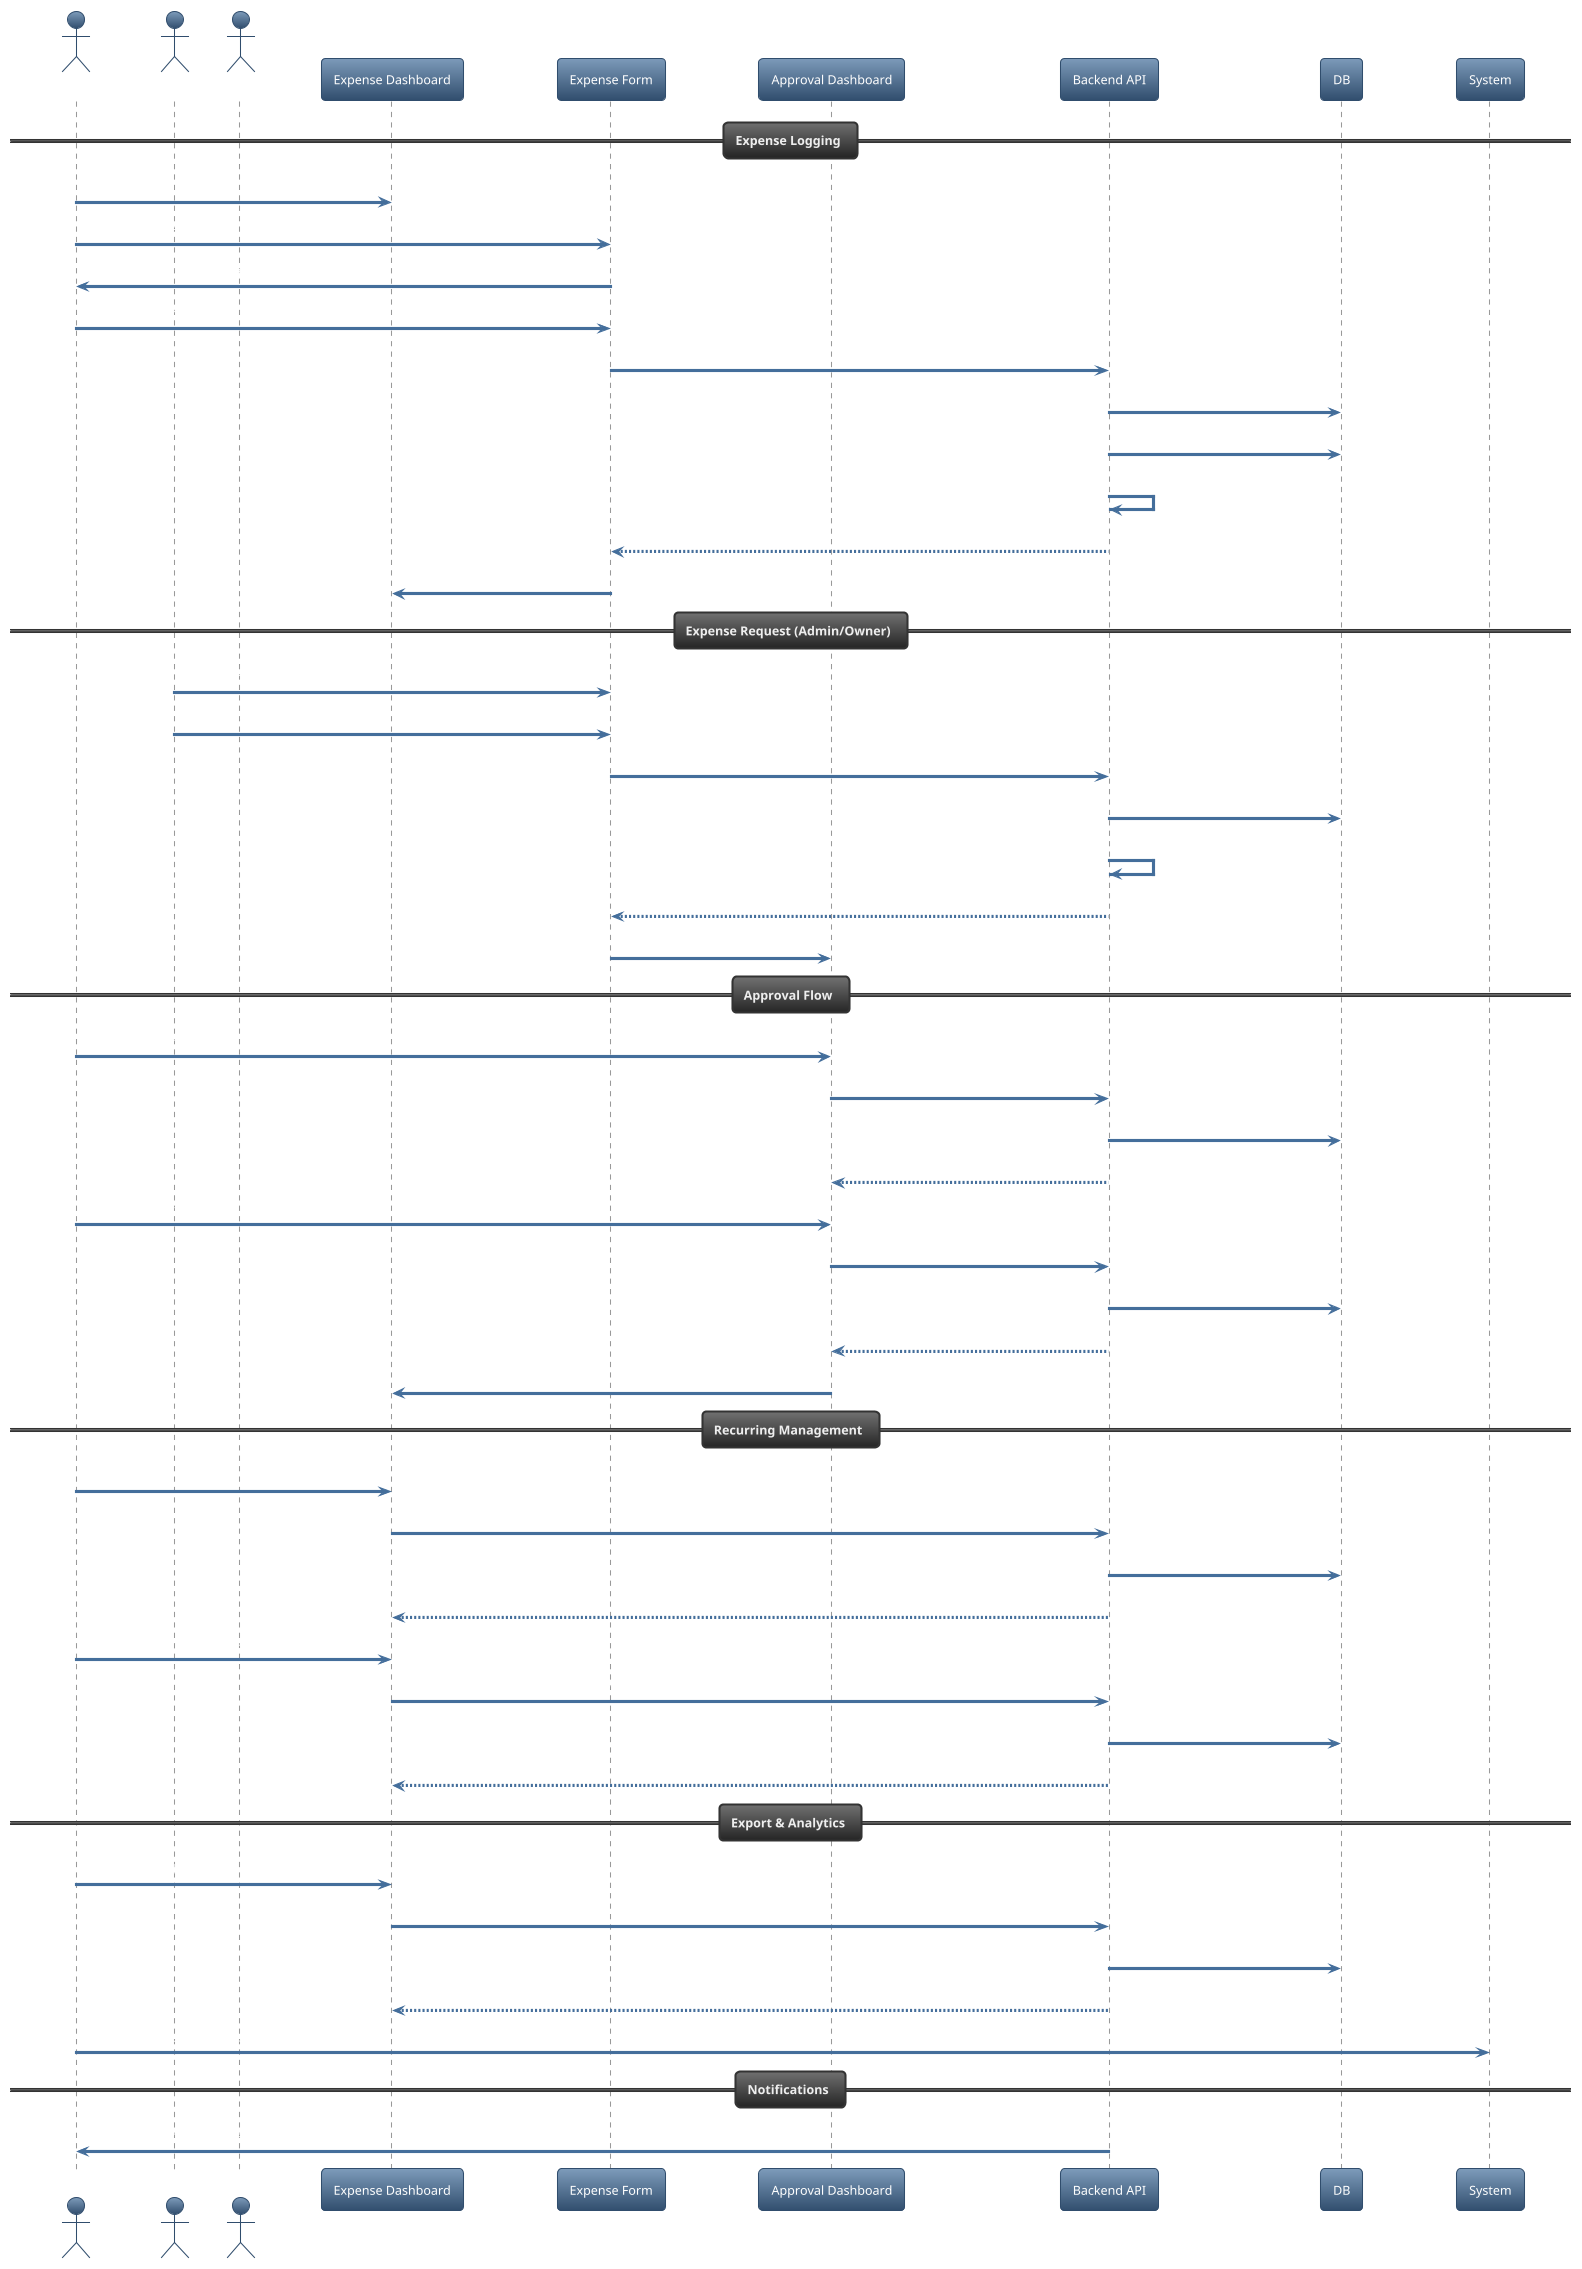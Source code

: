 @startuml financial_manager_expense_flow
!theme spacelab
' Financial Manager E2E Expense Flow

actor FinancialManager as FM
actor Admin
actor Owner
participant "Expense Dashboard" as Dashboard
participant "Expense Form" as Form
participant "Approval Dashboard" as Approval
participant "Backend API" as API
participant "DB"

== Expense Logging ==
FM -> Dashboard: Open dashboard
FM -> Form: Click "Log Expense"
Form -> FM: Show form (fields, upload)
FM -> Form: Fill details, upload receipt, submit
Form -> API: POST /expenses/log + receipt
API -> DB: Insert expense (status=approved)
API -> DB: Save receipt file
API -> API: Log audit
API --> Form: Success
Form -> Dashboard: Refresh metrics

== Expense Request (Admin/Owner) ==
Admin -> Form: Open expense request form
Admin -> Form: Fill details, submit
Form -> API: POST /expenses/request
API -> DB: Insert expense (status=pending)
API -> API: Log audit
API --> Form: Success
Form -> Approval: Show pending request

== Approval Flow ==
FM -> Approval: View pending requests
Approval -> API: GET /expenses?status=pending
API -> DB: Fetch pending expenses
API --> Approval: List
FM -> Approval: Approve/Reject
Approval -> API: POST /expenses/approve/:id or /reject/:id
API -> DB: Update status, log audit
API --> Approval: Success
Approval -> Dashboard: Refresh metrics

== Recurring Management ==
FM -> Dashboard: View recurring expenses
Dashboard -> API: GET /expenses/analytics
API -> DB: Aggregate recurring
API --> Dashboard: Show recurring metrics
FM -> Dashboard: Remove recurring (with reason)
Dashboard -> API: POST /expenses/remove-recurring/:id
API -> DB: Update, log audit
API --> Dashboard: Success

== Export & Analytics ==
FM -> Dashboard: Export to Excel
Dashboard -> API: GET /expenses/export
API -> DB: Query, generate file
API --> Dashboard: Download file
FM -> System: Choose local folder (browser dialog)

== Notifications ==
API -> FM: In-app notification for recurring due

@enduml
